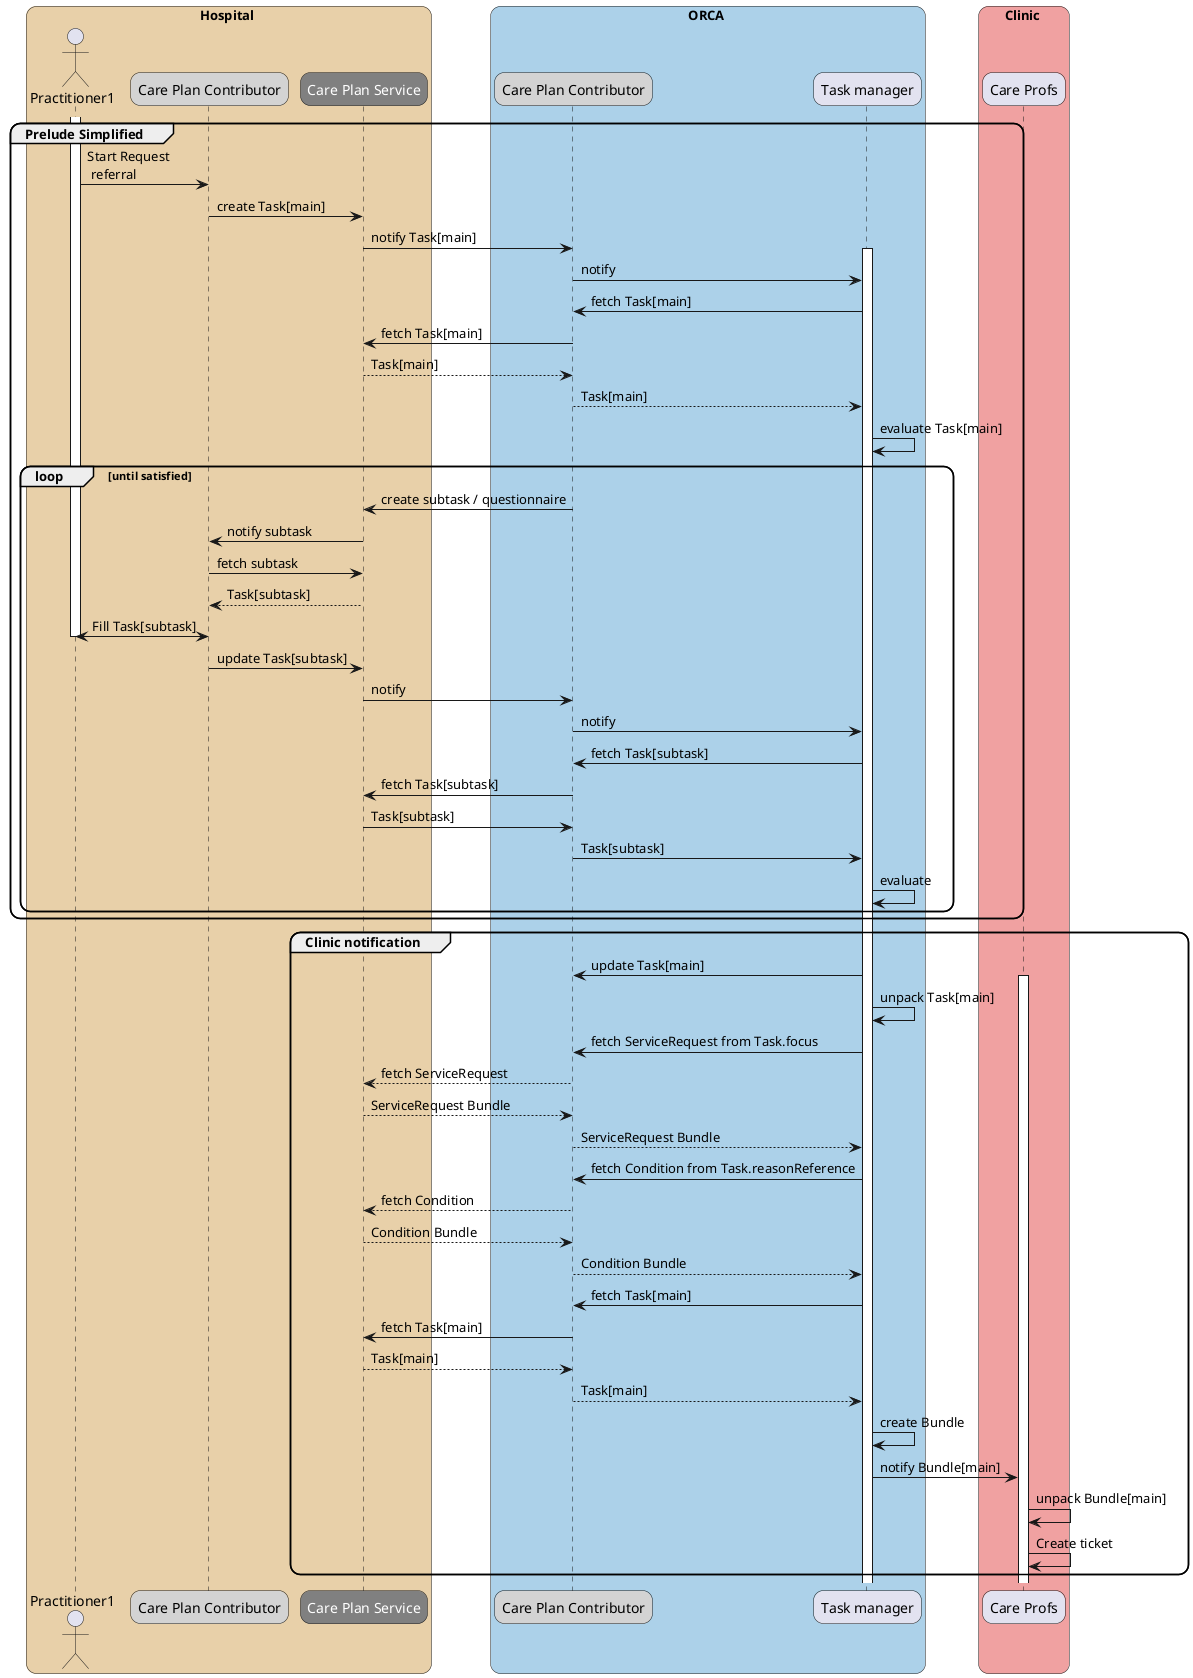 @startuml  clinic-notification-2

skinparam roundcorner 20
skinparam defaultFontName Arial

box Hospital #e8d0a9
    actor Practitioner1 as Practitioner1
    participant "Care Plan Contributor" as CPC1 #LightGray
    participant "<font color=white>Care Plan Service" as CPS #Gray
end box

box ORCA #acd1e9
    participant "Care Plan Contributor" as CPC2 #LightGray
    participant "Task manager" as manager
end box

box Clinic #f0a1a1
    participant "Care Profs" as careprofs
end box

group Prelude Simplified
activate Practitioner1
Practitioner1 -> CPC1 : Start Request\n referral
CPC1 -> CPS: create Task[main]
CPS -> CPC2: notify Task[main]
activate manager
CPC2 -> manager: notify
manager -> CPC2: fetch Task[main]
CPC2 -> CPS: fetch Task[main]
CPS --> CPC2: Task[main]
CPC2 --> manager: Task[main]
manager -> manager: evaluate Task[main]
loop until satisfied
    CPC2 -> CPS: create subtask / questionnaire
    CPS -> CPC1: notify subtask
    CPC1 -> CPS: fetch subtask
    CPS --> CPC1: Task[subtask]
    CPC1 <-> Practitioner1: Fill Task[subtask]
    deactivate Practitioner1
    CPC1 -> CPS: update Task[subtask]
    CPS -> CPC2: notify
    CPC2 -> manager: notify
    manager ->  CPC2: fetch Task[subtask]
    CPC2 -> CPS: fetch Task[subtask]
    CPS -> CPC2: Task[subtask]
    CPC2 -> manager: Task[subtask]
    manager -> manager: evaluate
end loop
end group
group Clinic notification
manager -> CPC2: update Task[main]
activate careprofs
manager -> manager: unpack Task[main]
manager -> CPC2: fetch ServiceRequest from Task.focus
CPC2 --> CPS: fetch ServiceRequest
CPS --> CPC2: ServiceRequest Bundle
CPC2 --> manager: ServiceRequest Bundle
manager -> CPC2: fetch Condition from Task.reasonReference
CPC2 --> CPS: fetch Condition
CPS --> CPC2: Condition Bundle
CPC2 --> manager: Condition Bundle
manager -> CPC2: fetch Task[main]
CPC2 -> CPS: fetch Task[main]
CPS --> CPC2: Task[main]
CPC2 --> manager: Task[main]
manager -> manager: create Bundle
manager -> careprofs: notify Bundle[main]
careprofs -> careprofs: unpack Bundle[main]
careprofs -> careprofs: Create ticket
end group
@enduml
